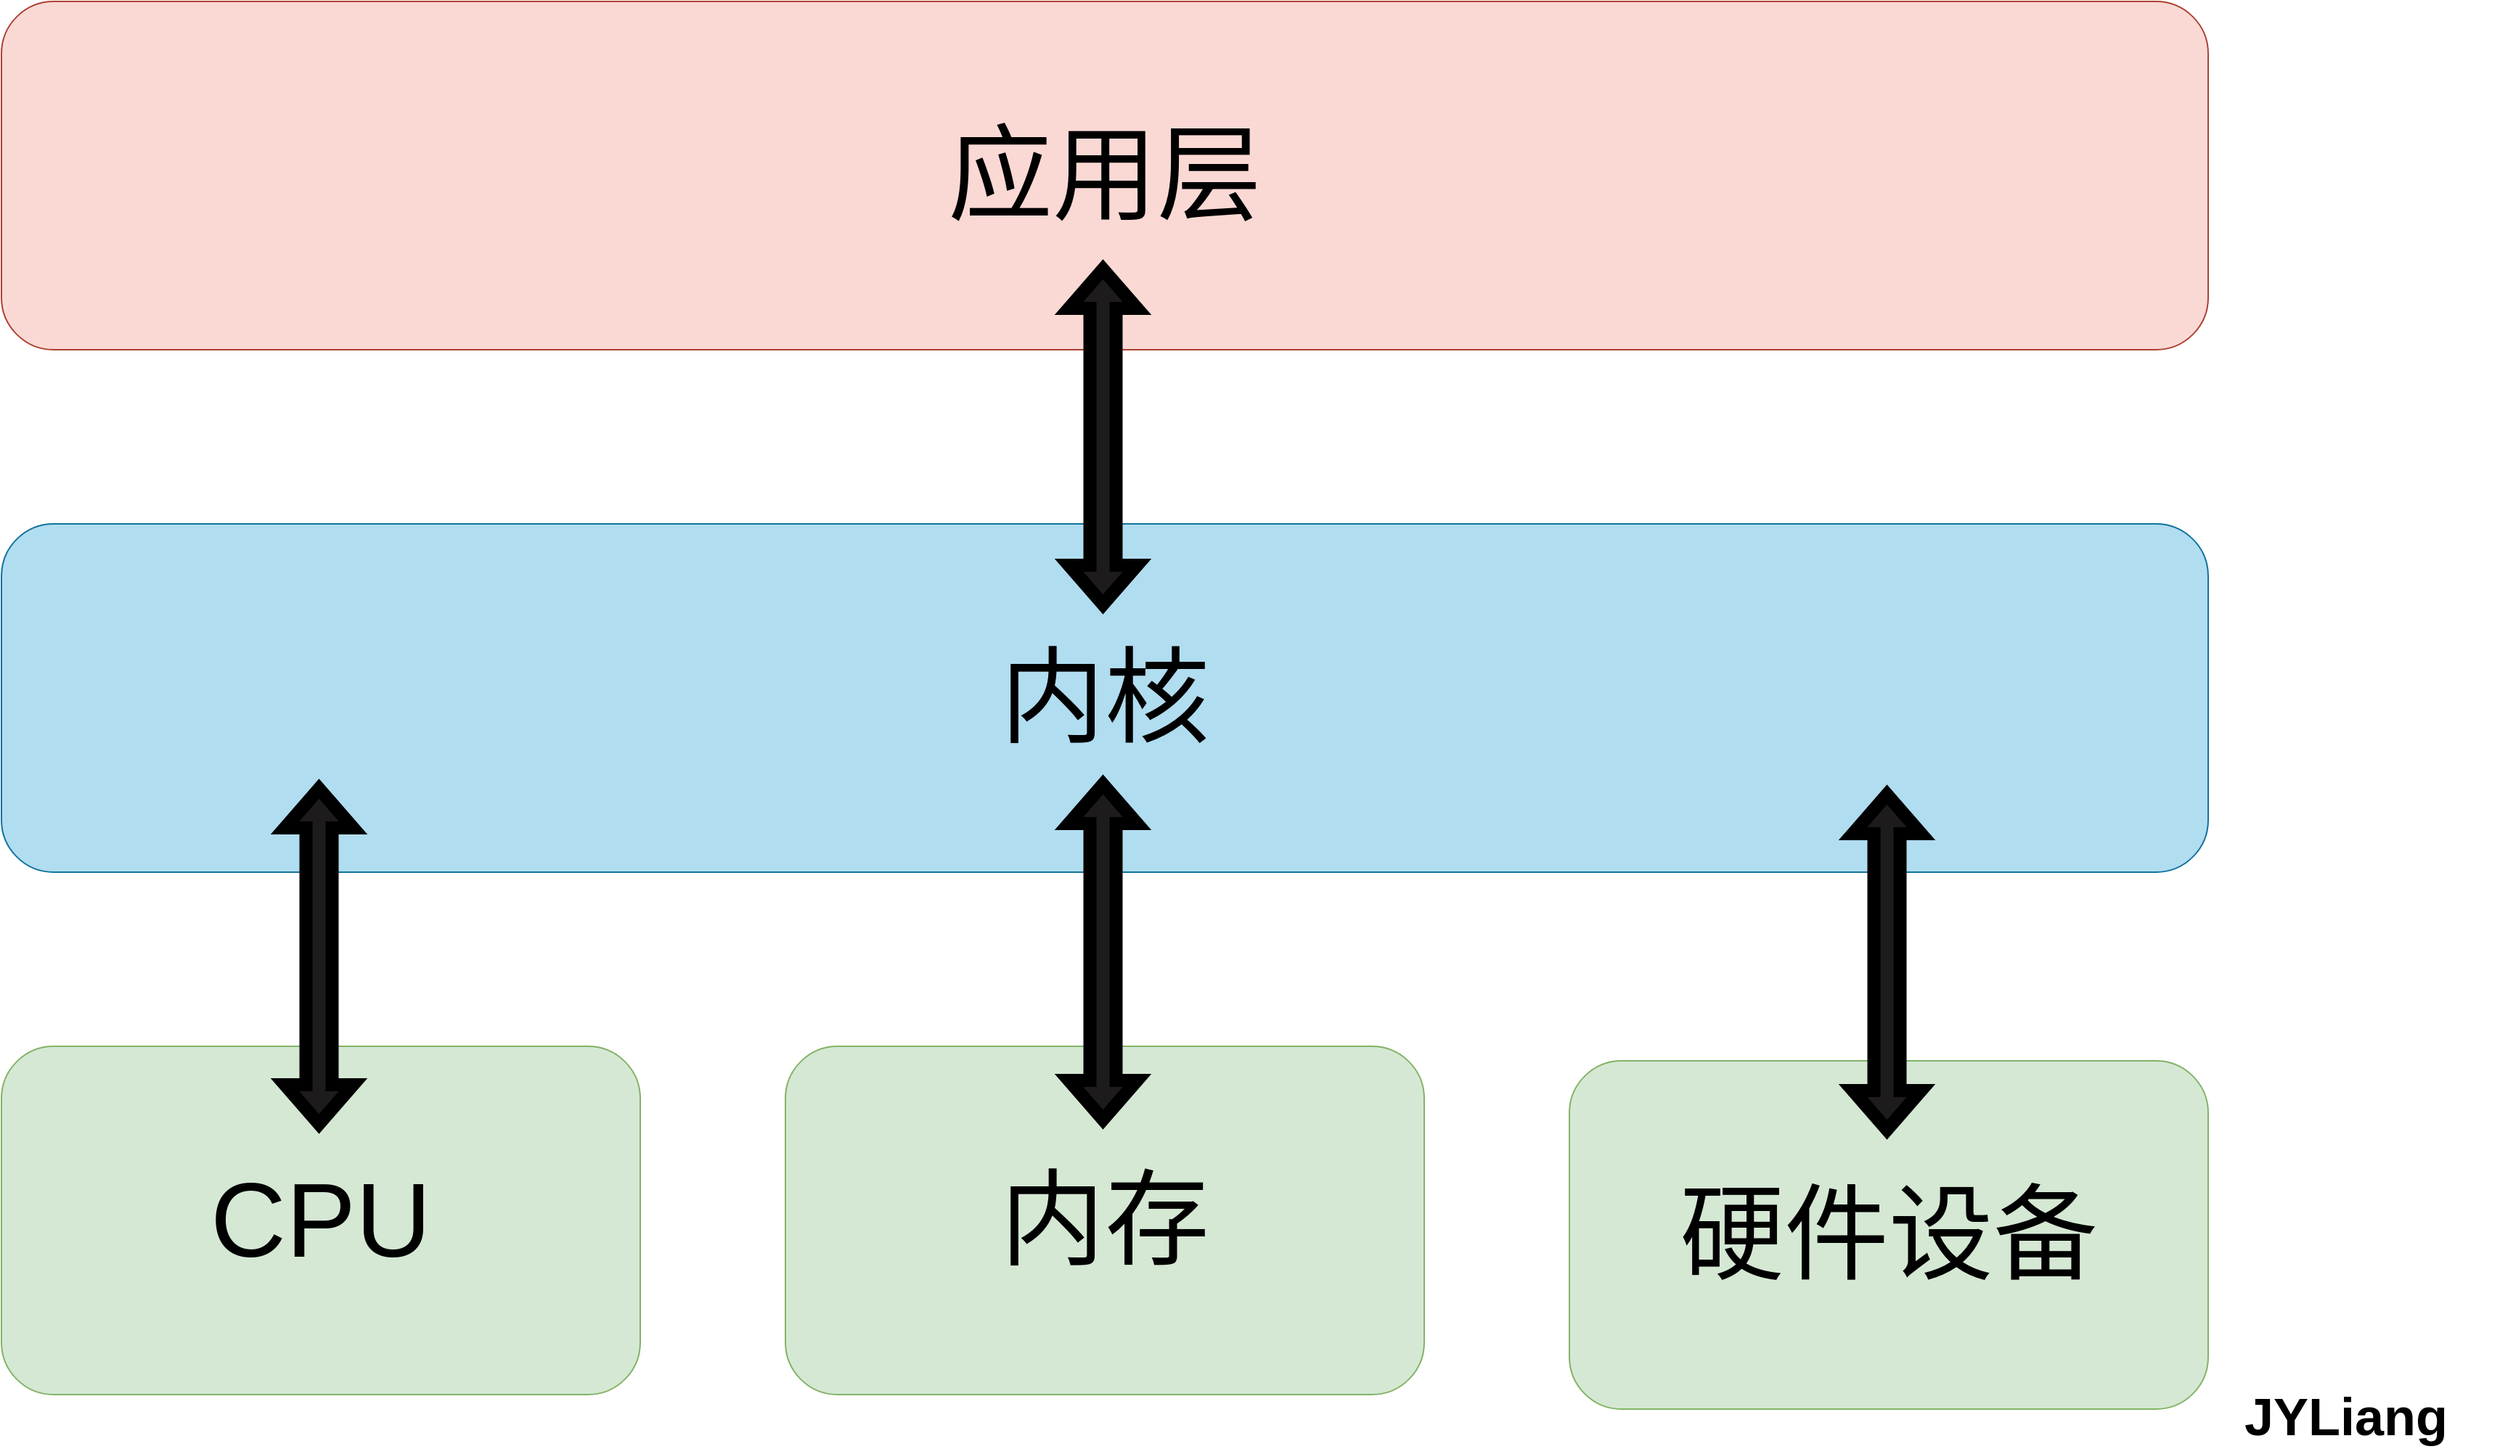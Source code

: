 <mxfile version="24.7.6">
  <diagram name="第 1 页" id="aKhjywSmSyIfMqFl346a">
    <mxGraphModel dx="2995" dy="1818" grid="1" gridSize="10" guides="1" tooltips="1" connect="1" arrows="1" fold="1" page="1" pageScale="1" pageWidth="4681" pageHeight="3300" math="0" shadow="0">
      <root>
        <mxCell id="0" />
        <mxCell id="1" parent="0" />
        <mxCell id="AWAHnnfGsUUnSCSiyDVp-1" value="&lt;font style=&quot;font-size: 72px;&quot;&gt;应用层&lt;/font&gt;" style="rounded=1;whiteSpace=wrap;html=1;fillColor=#fad9d5;strokeColor=#ae4132;" parent="1" vertex="1">
          <mxGeometry x="880" y="120" width="1520" height="240" as="geometry" />
        </mxCell>
        <mxCell id="AWAHnnfGsUUnSCSiyDVp-2" value="&lt;span style=&quot;font-size: 72px;&quot;&gt;内核&lt;/span&gt;" style="rounded=1;whiteSpace=wrap;html=1;fillColor=#b1ddf0;strokeColor=#10739e;" parent="1" vertex="1">
          <mxGeometry x="880" y="480" width="1520" height="240" as="geometry" />
        </mxCell>
        <mxCell id="AWAHnnfGsUUnSCSiyDVp-3" value="&lt;span style=&quot;font-size: 72px;&quot;&gt;CPU&lt;/span&gt;" style="rounded=1;whiteSpace=wrap;html=1;fillColor=#d5e8d4;strokeColor=#82b366;" parent="1" vertex="1">
          <mxGeometry x="880" y="840" width="440" height="240" as="geometry" />
        </mxCell>
        <mxCell id="AWAHnnfGsUUnSCSiyDVp-6" value="&lt;span style=&quot;font-size: 72px;&quot;&gt;硬件设备&lt;/span&gt;" style="rounded=1;whiteSpace=wrap;html=1;fillColor=#d5e8d4;strokeColor=#82b366;" parent="1" vertex="1">
          <mxGeometry x="1960" y="850" width="440" height="240" as="geometry" />
        </mxCell>
        <mxCell id="AWAHnnfGsUUnSCSiyDVp-7" value="&lt;span style=&quot;font-size: 72px;&quot;&gt;内存&lt;/span&gt;" style="rounded=1;whiteSpace=wrap;html=1;fillColor=#d5e8d4;strokeColor=#82b366;" parent="1" vertex="1">
          <mxGeometry x="1420" y="840" width="440" height="240" as="geometry" />
        </mxCell>
        <mxCell id="AWAHnnfGsUUnSCSiyDVp-8" value="" style="shape=flexArrow;endArrow=classic;startArrow=classic;html=1;rounded=0;fillColor=#1d1b1b;strokeWidth=9;" parent="1" edge="1">
          <mxGeometry width="100" height="100" relative="1" as="geometry">
            <mxPoint x="1638.75" y="540" as="sourcePoint" />
            <mxPoint x="1638.75" y="300" as="targetPoint" />
          </mxGeometry>
        </mxCell>
        <mxCell id="AWAHnnfGsUUnSCSiyDVp-9" value="" style="shape=flexArrow;endArrow=classic;startArrow=classic;html=1;rounded=0;fillColor=#1d1b1b;strokeWidth=9;" parent="1" edge="1">
          <mxGeometry width="100" height="100" relative="1" as="geometry">
            <mxPoint x="1638.75" y="895" as="sourcePoint" />
            <mxPoint x="1638.75" y="655" as="targetPoint" />
          </mxGeometry>
        </mxCell>
        <mxCell id="AWAHnnfGsUUnSCSiyDVp-10" value="" style="shape=flexArrow;endArrow=classic;startArrow=classic;html=1;rounded=0;fillColor=#1d1b1b;strokeWidth=9;" parent="1" edge="1">
          <mxGeometry width="100" height="100" relative="1" as="geometry">
            <mxPoint x="2178.75" y="902" as="sourcePoint" />
            <mxPoint x="2178.75" y="662" as="targetPoint" />
          </mxGeometry>
        </mxCell>
        <mxCell id="AWAHnnfGsUUnSCSiyDVp-11" value="" style="shape=flexArrow;endArrow=classic;startArrow=classic;html=1;rounded=0;fillColor=#1d1b1b;strokeWidth=9;" parent="1" edge="1">
          <mxGeometry width="100" height="100" relative="1" as="geometry">
            <mxPoint x="1098.75" y="898" as="sourcePoint" />
            <mxPoint x="1098.75" y="658" as="targetPoint" />
          </mxGeometry>
        </mxCell>
        <mxCell id="HUrOwZMVoPySZ_ZFf2lJ-2" value="&lt;font style=&quot;font-size: 36px;&quot;&gt;&lt;b&gt;JYLiang&lt;/b&gt;&lt;/font&gt;" style="text;html=1;align=center;verticalAlign=middle;whiteSpace=wrap;rounded=0;" vertex="1" parent="1">
          <mxGeometry x="2390" y="1080" width="210" height="30" as="geometry" />
        </mxCell>
      </root>
    </mxGraphModel>
  </diagram>
</mxfile>
